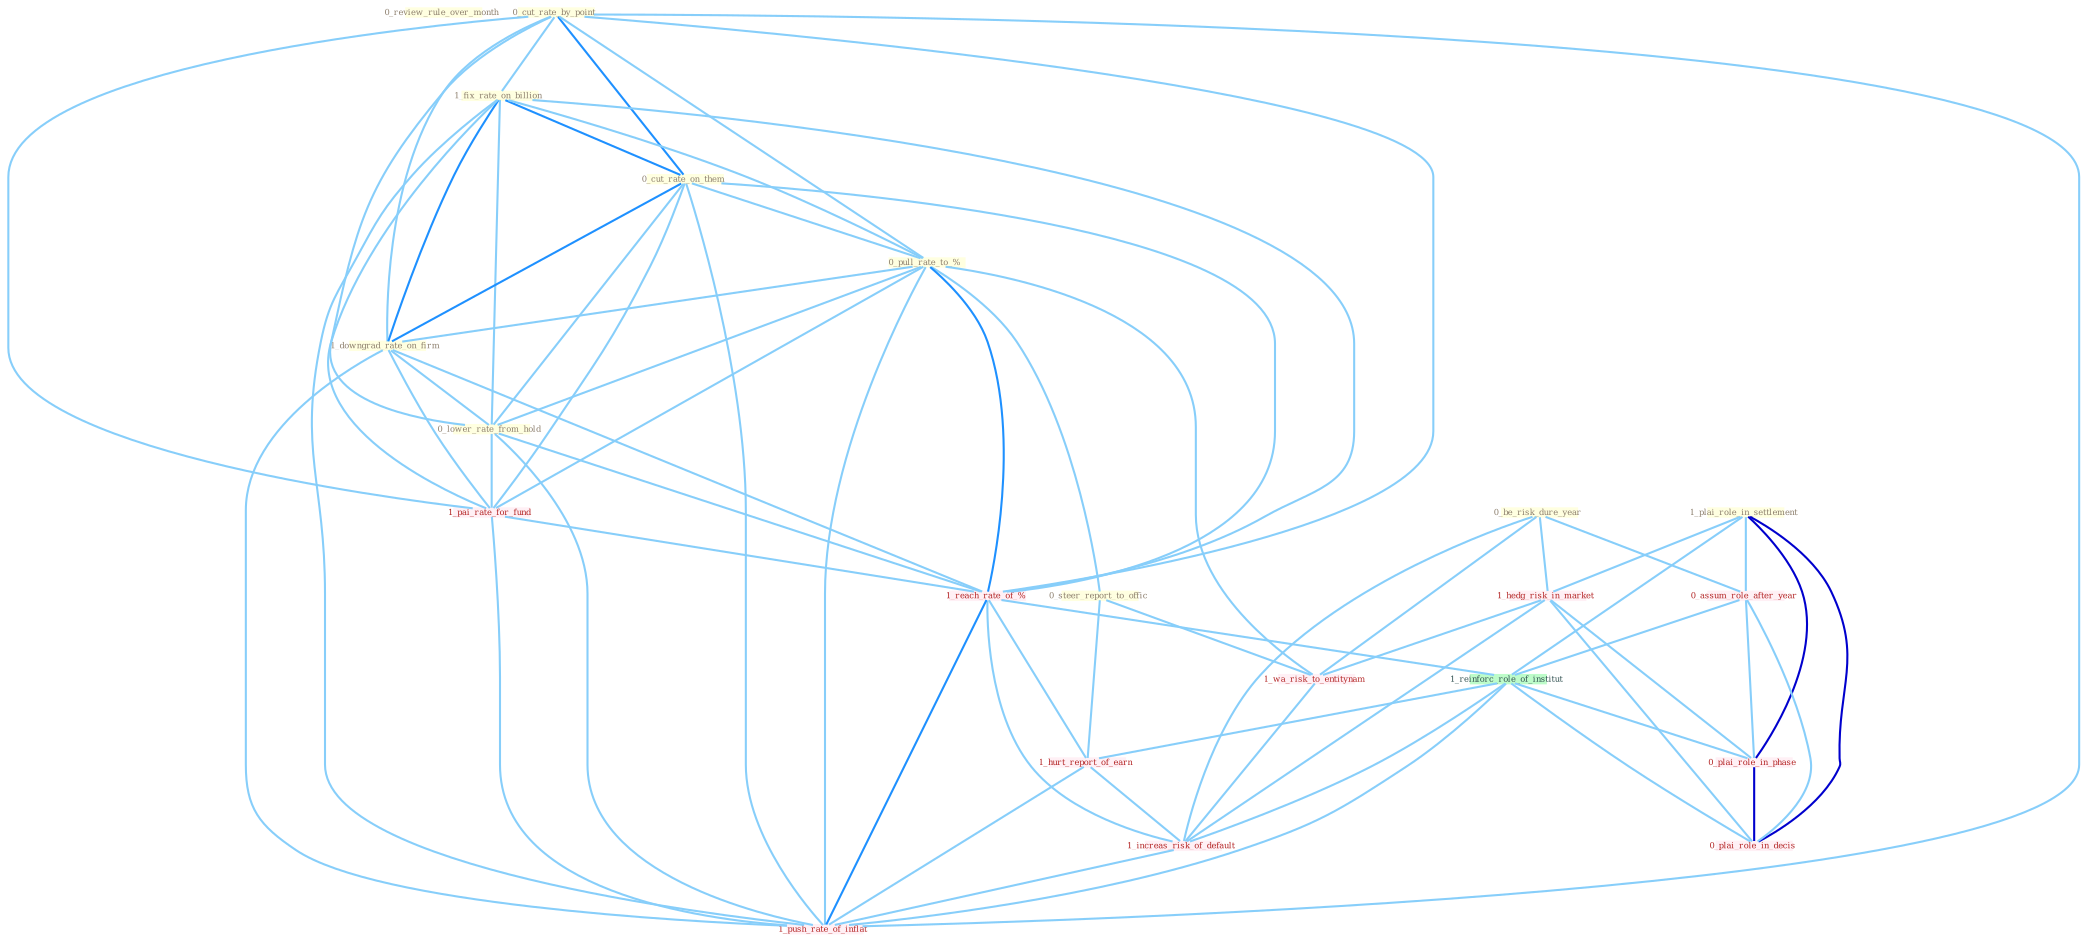 Graph G{ 
    node
    [shape=polygon,style=filled,width=.5,height=.06,color="#BDFCC9",fixedsize=true,fontsize=4,
    fontcolor="#2f4f4f"];
    {node
    [color="#ffffe0", fontcolor="#8b7d6b"] "0_review_rule_over_month " "0_cut_rate_by_point " "1_fix_rate_on_billion " "0_cut_rate_on_them " "0_pull_rate_to_% " "1_plai_role_in_settlement " "1_downgrad_rate_on_firm " "0_steer_report_to_offic " "0_lower_rate_from_hold " "0_be_risk_dure_year "}
{node [color="#fff0f5", fontcolor="#b22222"] "0_assum_role_after_year " "1_hedg_risk_in_market " "1_pai_rate_for_fund " "1_reach_rate_of_% " "1_wa_risk_to_entitynam " "0_plai_role_in_phase " "1_hurt_report_of_earn " "1_increas_risk_of_default " "0_plai_role_in_decis " "1_push_rate_of_inflat "}
edge [color="#B0E2FF"];

	"0_cut_rate_by_point " -- "1_fix_rate_on_billion " [w="1", color="#87cefa" ];
	"0_cut_rate_by_point " -- "0_cut_rate_on_them " [w="2", color="#1e90ff" , len=0.8];
	"0_cut_rate_by_point " -- "0_pull_rate_to_% " [w="1", color="#87cefa" ];
	"0_cut_rate_by_point " -- "1_downgrad_rate_on_firm " [w="1", color="#87cefa" ];
	"0_cut_rate_by_point " -- "0_lower_rate_from_hold " [w="1", color="#87cefa" ];
	"0_cut_rate_by_point " -- "1_pai_rate_for_fund " [w="1", color="#87cefa" ];
	"0_cut_rate_by_point " -- "1_reach_rate_of_% " [w="1", color="#87cefa" ];
	"0_cut_rate_by_point " -- "1_push_rate_of_inflat " [w="1", color="#87cefa" ];
	"1_fix_rate_on_billion " -- "0_cut_rate_on_them " [w="2", color="#1e90ff" , len=0.8];
	"1_fix_rate_on_billion " -- "0_pull_rate_to_% " [w="1", color="#87cefa" ];
	"1_fix_rate_on_billion " -- "1_downgrad_rate_on_firm " [w="2", color="#1e90ff" , len=0.8];
	"1_fix_rate_on_billion " -- "0_lower_rate_from_hold " [w="1", color="#87cefa" ];
	"1_fix_rate_on_billion " -- "1_pai_rate_for_fund " [w="1", color="#87cefa" ];
	"1_fix_rate_on_billion " -- "1_reach_rate_of_% " [w="1", color="#87cefa" ];
	"1_fix_rate_on_billion " -- "1_push_rate_of_inflat " [w="1", color="#87cefa" ];
	"0_cut_rate_on_them " -- "0_pull_rate_to_% " [w="1", color="#87cefa" ];
	"0_cut_rate_on_them " -- "1_downgrad_rate_on_firm " [w="2", color="#1e90ff" , len=0.8];
	"0_cut_rate_on_them " -- "0_lower_rate_from_hold " [w="1", color="#87cefa" ];
	"0_cut_rate_on_them " -- "1_pai_rate_for_fund " [w="1", color="#87cefa" ];
	"0_cut_rate_on_them " -- "1_reach_rate_of_% " [w="1", color="#87cefa" ];
	"0_cut_rate_on_them " -- "1_push_rate_of_inflat " [w="1", color="#87cefa" ];
	"0_pull_rate_to_% " -- "1_downgrad_rate_on_firm " [w="1", color="#87cefa" ];
	"0_pull_rate_to_% " -- "0_steer_report_to_offic " [w="1", color="#87cefa" ];
	"0_pull_rate_to_% " -- "0_lower_rate_from_hold " [w="1", color="#87cefa" ];
	"0_pull_rate_to_% " -- "1_pai_rate_for_fund " [w="1", color="#87cefa" ];
	"0_pull_rate_to_% " -- "1_reach_rate_of_% " [w="2", color="#1e90ff" , len=0.8];
	"0_pull_rate_to_% " -- "1_wa_risk_to_entitynam " [w="1", color="#87cefa" ];
	"0_pull_rate_to_% " -- "1_push_rate_of_inflat " [w="1", color="#87cefa" ];
	"1_plai_role_in_settlement " -- "0_assum_role_after_year " [w="1", color="#87cefa" ];
	"1_plai_role_in_settlement " -- "1_hedg_risk_in_market " [w="1", color="#87cefa" ];
	"1_plai_role_in_settlement " -- "1_reinforc_role_of_institut " [w="1", color="#87cefa" ];
	"1_plai_role_in_settlement " -- "0_plai_role_in_phase " [w="3", color="#0000cd" , len=0.6];
	"1_plai_role_in_settlement " -- "0_plai_role_in_decis " [w="3", color="#0000cd" , len=0.6];
	"1_downgrad_rate_on_firm " -- "0_lower_rate_from_hold " [w="1", color="#87cefa" ];
	"1_downgrad_rate_on_firm " -- "1_pai_rate_for_fund " [w="1", color="#87cefa" ];
	"1_downgrad_rate_on_firm " -- "1_reach_rate_of_% " [w="1", color="#87cefa" ];
	"1_downgrad_rate_on_firm " -- "1_push_rate_of_inflat " [w="1", color="#87cefa" ];
	"0_steer_report_to_offic " -- "1_wa_risk_to_entitynam " [w="1", color="#87cefa" ];
	"0_steer_report_to_offic " -- "1_hurt_report_of_earn " [w="1", color="#87cefa" ];
	"0_lower_rate_from_hold " -- "1_pai_rate_for_fund " [w="1", color="#87cefa" ];
	"0_lower_rate_from_hold " -- "1_reach_rate_of_% " [w="1", color="#87cefa" ];
	"0_lower_rate_from_hold " -- "1_push_rate_of_inflat " [w="1", color="#87cefa" ];
	"0_be_risk_dure_year " -- "0_assum_role_after_year " [w="1", color="#87cefa" ];
	"0_be_risk_dure_year " -- "1_hedg_risk_in_market " [w="1", color="#87cefa" ];
	"0_be_risk_dure_year " -- "1_wa_risk_to_entitynam " [w="1", color="#87cefa" ];
	"0_be_risk_dure_year " -- "1_increas_risk_of_default " [w="1", color="#87cefa" ];
	"0_assum_role_after_year " -- "1_reinforc_role_of_institut " [w="1", color="#87cefa" ];
	"0_assum_role_after_year " -- "0_plai_role_in_phase " [w="1", color="#87cefa" ];
	"0_assum_role_after_year " -- "0_plai_role_in_decis " [w="1", color="#87cefa" ];
	"1_hedg_risk_in_market " -- "1_wa_risk_to_entitynam " [w="1", color="#87cefa" ];
	"1_hedg_risk_in_market " -- "0_plai_role_in_phase " [w="1", color="#87cefa" ];
	"1_hedg_risk_in_market " -- "1_increas_risk_of_default " [w="1", color="#87cefa" ];
	"1_hedg_risk_in_market " -- "0_plai_role_in_decis " [w="1", color="#87cefa" ];
	"1_pai_rate_for_fund " -- "1_reach_rate_of_% " [w="1", color="#87cefa" ];
	"1_pai_rate_for_fund " -- "1_push_rate_of_inflat " [w="1", color="#87cefa" ];
	"1_reach_rate_of_% " -- "1_reinforc_role_of_institut " [w="1", color="#87cefa" ];
	"1_reach_rate_of_% " -- "1_hurt_report_of_earn " [w="1", color="#87cefa" ];
	"1_reach_rate_of_% " -- "1_increas_risk_of_default " [w="1", color="#87cefa" ];
	"1_reach_rate_of_% " -- "1_push_rate_of_inflat " [w="2", color="#1e90ff" , len=0.8];
	"1_reinforc_role_of_institut " -- "0_plai_role_in_phase " [w="1", color="#87cefa" ];
	"1_reinforc_role_of_institut " -- "1_hurt_report_of_earn " [w="1", color="#87cefa" ];
	"1_reinforc_role_of_institut " -- "1_increas_risk_of_default " [w="1", color="#87cefa" ];
	"1_reinforc_role_of_institut " -- "0_plai_role_in_decis " [w="1", color="#87cefa" ];
	"1_reinforc_role_of_institut " -- "1_push_rate_of_inflat " [w="1", color="#87cefa" ];
	"1_wa_risk_to_entitynam " -- "1_increas_risk_of_default " [w="1", color="#87cefa" ];
	"0_plai_role_in_phase " -- "0_plai_role_in_decis " [w="3", color="#0000cd" , len=0.6];
	"1_hurt_report_of_earn " -- "1_increas_risk_of_default " [w="1", color="#87cefa" ];
	"1_hurt_report_of_earn " -- "1_push_rate_of_inflat " [w="1", color="#87cefa" ];
	"1_increas_risk_of_default " -- "1_push_rate_of_inflat " [w="1", color="#87cefa" ];
}